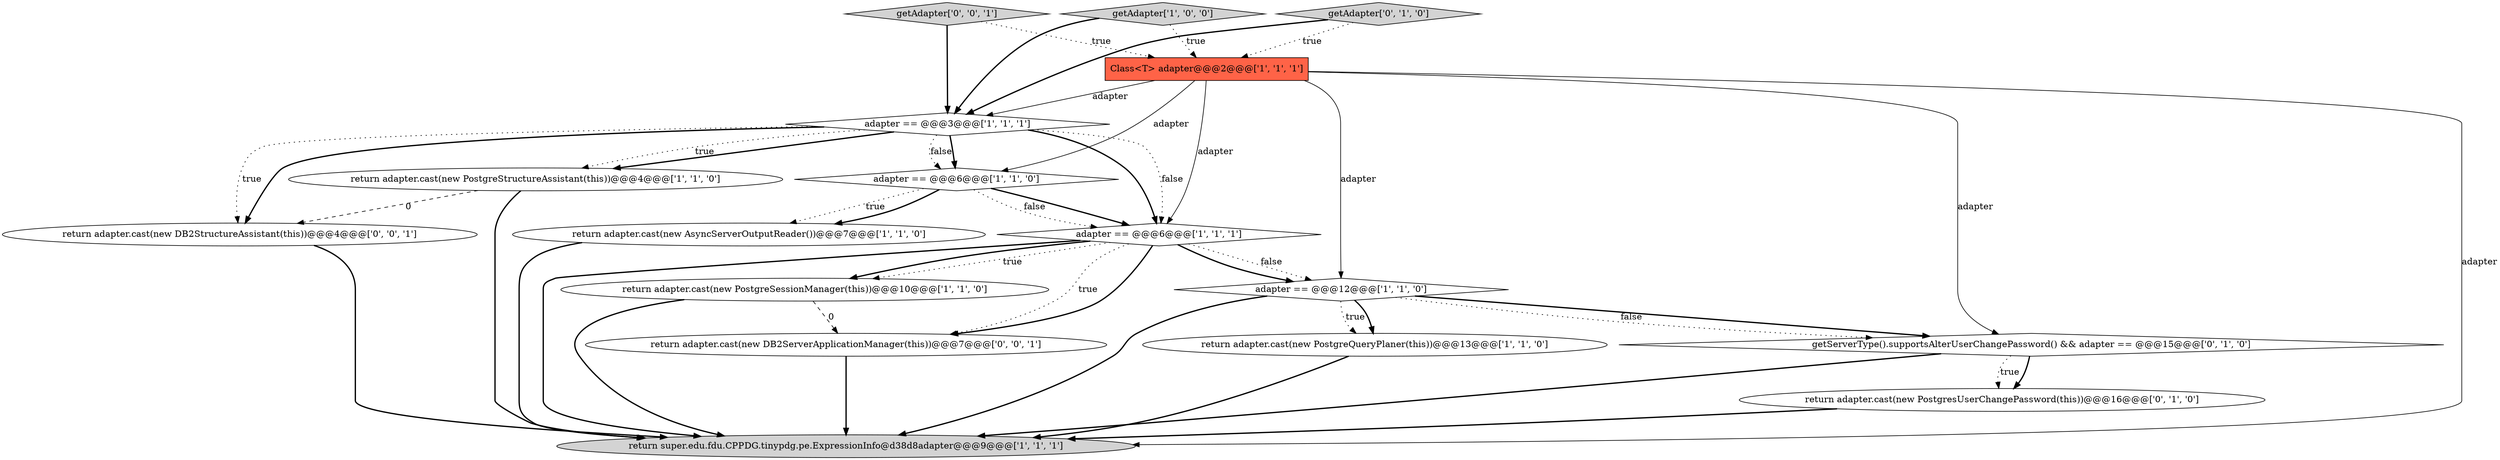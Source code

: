 digraph {
8 [style = filled, label = "getAdapter['1', '0', '0']", fillcolor = lightgray, shape = diamond image = "AAA0AAABBB1BBB"];
10 [style = filled, label = "Class<T> adapter@@@2@@@['1', '1', '1']", fillcolor = tomato, shape = box image = "AAA0AAABBB1BBB"];
5 [style = filled, label = "return adapter.cast(new PostgreStructureAssistant(this))@@@4@@@['1', '1', '0']", fillcolor = white, shape = ellipse image = "AAA0AAABBB1BBB"];
13 [style = filled, label = "return adapter.cast(new PostgresUserChangePassword(this))@@@16@@@['0', '1', '0']", fillcolor = white, shape = ellipse image = "AAA1AAABBB2BBB"];
4 [style = filled, label = "adapter == @@@3@@@['1', '1', '1']", fillcolor = white, shape = diamond image = "AAA0AAABBB1BBB"];
7 [style = filled, label = "return adapter.cast(new PostgreQueryPlaner(this))@@@13@@@['1', '1', '0']", fillcolor = white, shape = ellipse image = "AAA0AAABBB1BBB"];
9 [style = filled, label = "adapter == @@@12@@@['1', '1', '0']", fillcolor = white, shape = diamond image = "AAA0AAABBB1BBB"];
12 [style = filled, label = "getAdapter['0', '1', '0']", fillcolor = lightgray, shape = diamond image = "AAA0AAABBB2BBB"];
15 [style = filled, label = "return adapter.cast(new DB2StructureAssistant(this))@@@4@@@['0', '0', '1']", fillcolor = white, shape = ellipse image = "AAA0AAABBB3BBB"];
16 [style = filled, label = "return adapter.cast(new DB2ServerApplicationManager(this))@@@7@@@['0', '0', '1']", fillcolor = white, shape = ellipse image = "AAA0AAABBB3BBB"];
6 [style = filled, label = "return adapter.cast(new PostgreSessionManager(this))@@@10@@@['1', '1', '0']", fillcolor = white, shape = ellipse image = "AAA0AAABBB1BBB"];
2 [style = filled, label = "adapter == @@@6@@@['1', '1', '1']", fillcolor = white, shape = diamond image = "AAA0AAABBB1BBB"];
0 [style = filled, label = "adapter == @@@6@@@['1', '1', '0']", fillcolor = white, shape = diamond image = "AAA0AAABBB1BBB"];
3 [style = filled, label = "return super.edu.fdu.CPPDG.tinypdg.pe.ExpressionInfo@d38d8adapter@@@9@@@['1', '1', '1']", fillcolor = lightgray, shape = ellipse image = "AAA0AAABBB1BBB"];
1 [style = filled, label = "return adapter.cast(new AsyncServerOutputReader())@@@7@@@['1', '1', '0']", fillcolor = white, shape = ellipse image = "AAA0AAABBB1BBB"];
14 [style = filled, label = "getAdapter['0', '0', '1']", fillcolor = lightgray, shape = diamond image = "AAA0AAABBB3BBB"];
11 [style = filled, label = "getServerType().supportsAlterUserChangePassword() && adapter == @@@15@@@['0', '1', '0']", fillcolor = white, shape = diamond image = "AAA1AAABBB2BBB"];
8->10 [style = dotted, label="true"];
12->10 [style = dotted, label="true"];
11->3 [style = bold, label=""];
0->1 [style = dotted, label="true"];
9->11 [style = bold, label=""];
8->4 [style = bold, label=""];
0->2 [style = dotted, label="false"];
4->2 [style = dotted, label="false"];
9->7 [style = dotted, label="true"];
4->0 [style = dotted, label="false"];
10->3 [style = solid, label="adapter"];
4->5 [style = bold, label=""];
9->3 [style = bold, label=""];
12->4 [style = bold, label=""];
2->6 [style = dotted, label="true"];
0->1 [style = bold, label=""];
2->16 [style = dotted, label="true"];
4->2 [style = bold, label=""];
2->3 [style = bold, label=""];
7->3 [style = bold, label=""];
2->9 [style = bold, label=""];
1->3 [style = bold, label=""];
10->4 [style = solid, label="adapter"];
4->15 [style = dotted, label="true"];
16->3 [style = bold, label=""];
6->3 [style = bold, label=""];
6->16 [style = dashed, label="0"];
11->13 [style = bold, label=""];
14->10 [style = dotted, label="true"];
10->9 [style = solid, label="adapter"];
15->3 [style = bold, label=""];
10->11 [style = solid, label="adapter"];
4->5 [style = dotted, label="true"];
2->6 [style = bold, label=""];
13->3 [style = bold, label=""];
2->16 [style = bold, label=""];
5->3 [style = bold, label=""];
0->2 [style = bold, label=""];
14->4 [style = bold, label=""];
11->13 [style = dotted, label="true"];
4->15 [style = bold, label=""];
2->9 [style = dotted, label="false"];
10->2 [style = solid, label="adapter"];
5->15 [style = dashed, label="0"];
4->0 [style = bold, label=""];
9->11 [style = dotted, label="false"];
10->0 [style = solid, label="adapter"];
9->7 [style = bold, label=""];
}
